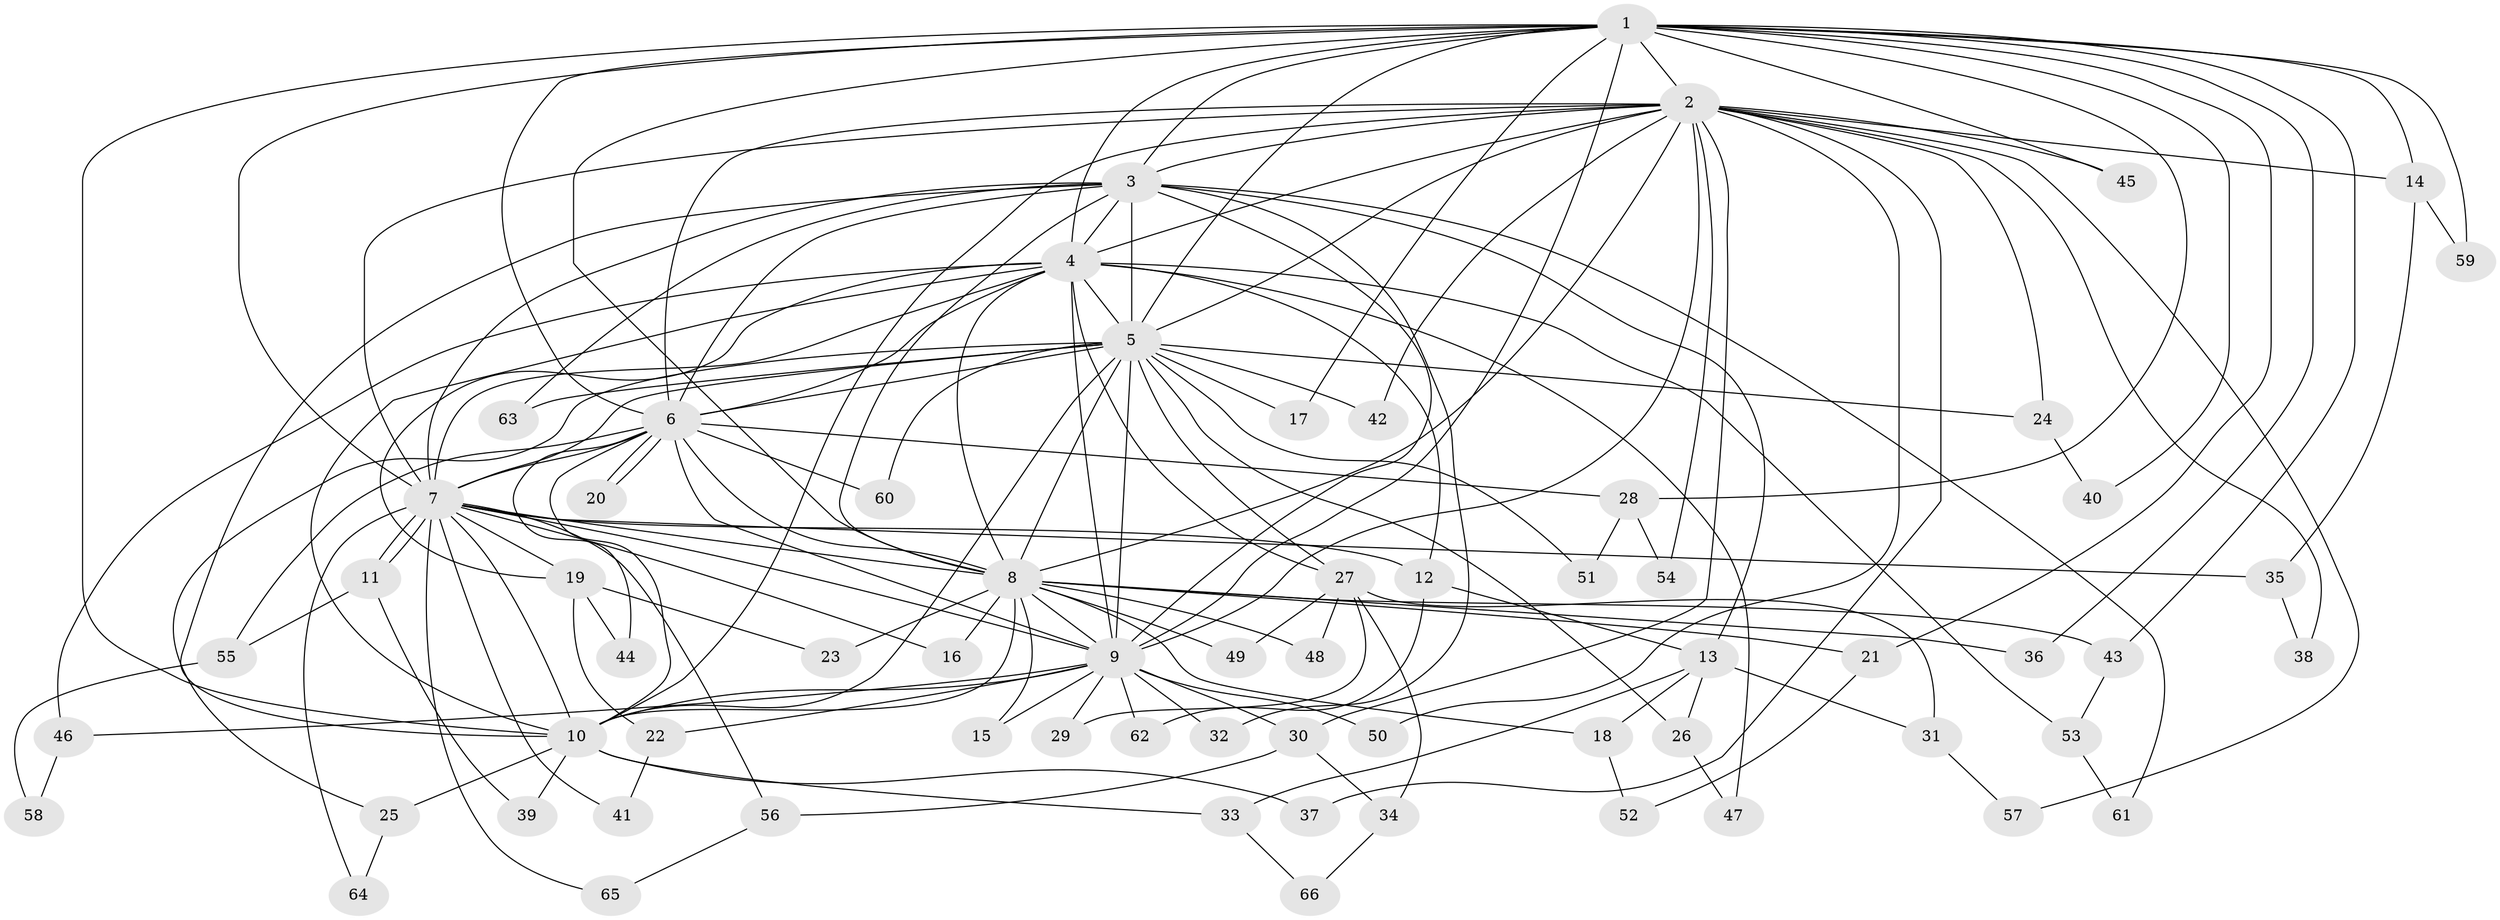 // Generated by graph-tools (version 1.1) at 2025/25/03/09/25 03:25:47]
// undirected, 66 vertices, 157 edges
graph export_dot {
graph [start="1"]
  node [color=gray90,style=filled];
  1;
  2;
  3;
  4;
  5;
  6;
  7;
  8;
  9;
  10;
  11;
  12;
  13;
  14;
  15;
  16;
  17;
  18;
  19;
  20;
  21;
  22;
  23;
  24;
  25;
  26;
  27;
  28;
  29;
  30;
  31;
  32;
  33;
  34;
  35;
  36;
  37;
  38;
  39;
  40;
  41;
  42;
  43;
  44;
  45;
  46;
  47;
  48;
  49;
  50;
  51;
  52;
  53;
  54;
  55;
  56;
  57;
  58;
  59;
  60;
  61;
  62;
  63;
  64;
  65;
  66;
  1 -- 2;
  1 -- 3;
  1 -- 4;
  1 -- 5;
  1 -- 6;
  1 -- 7;
  1 -- 8;
  1 -- 9;
  1 -- 10;
  1 -- 14;
  1 -- 17;
  1 -- 21;
  1 -- 28;
  1 -- 36;
  1 -- 40;
  1 -- 43;
  1 -- 45;
  1 -- 59;
  2 -- 3;
  2 -- 4;
  2 -- 5;
  2 -- 6;
  2 -- 7;
  2 -- 8;
  2 -- 9;
  2 -- 10;
  2 -- 14;
  2 -- 24;
  2 -- 30;
  2 -- 37;
  2 -- 38;
  2 -- 42;
  2 -- 45;
  2 -- 50;
  2 -- 54;
  2 -- 57;
  3 -- 4;
  3 -- 5;
  3 -- 6;
  3 -- 7;
  3 -- 8;
  3 -- 9;
  3 -- 10;
  3 -- 13;
  3 -- 32;
  3 -- 61;
  3 -- 63;
  4 -- 5;
  4 -- 6;
  4 -- 7;
  4 -- 8;
  4 -- 9;
  4 -- 10;
  4 -- 12;
  4 -- 19;
  4 -- 27;
  4 -- 46;
  4 -- 47;
  4 -- 53;
  5 -- 6;
  5 -- 7;
  5 -- 8;
  5 -- 9;
  5 -- 10;
  5 -- 17;
  5 -- 24;
  5 -- 25;
  5 -- 26;
  5 -- 27;
  5 -- 42;
  5 -- 51;
  5 -- 60;
  5 -- 63;
  6 -- 7;
  6 -- 8;
  6 -- 9;
  6 -- 10;
  6 -- 20;
  6 -- 20;
  6 -- 28;
  6 -- 44;
  6 -- 55;
  6 -- 60;
  7 -- 8;
  7 -- 9;
  7 -- 10;
  7 -- 11;
  7 -- 11;
  7 -- 12;
  7 -- 16;
  7 -- 19;
  7 -- 35;
  7 -- 41;
  7 -- 56;
  7 -- 64;
  7 -- 65;
  8 -- 9;
  8 -- 10;
  8 -- 15;
  8 -- 16;
  8 -- 18;
  8 -- 21;
  8 -- 23;
  8 -- 36;
  8 -- 43;
  8 -- 48;
  8 -- 49;
  9 -- 10;
  9 -- 15;
  9 -- 22;
  9 -- 29;
  9 -- 30;
  9 -- 32;
  9 -- 46;
  9 -- 50;
  9 -- 62;
  10 -- 25;
  10 -- 33;
  10 -- 37;
  10 -- 39;
  11 -- 39;
  11 -- 55;
  12 -- 13;
  12 -- 62;
  13 -- 18;
  13 -- 26;
  13 -- 31;
  13 -- 33;
  14 -- 35;
  14 -- 59;
  18 -- 52;
  19 -- 22;
  19 -- 23;
  19 -- 44;
  21 -- 52;
  22 -- 41;
  24 -- 40;
  25 -- 64;
  26 -- 47;
  27 -- 29;
  27 -- 31;
  27 -- 34;
  27 -- 48;
  27 -- 49;
  28 -- 51;
  28 -- 54;
  30 -- 34;
  30 -- 56;
  31 -- 57;
  33 -- 66;
  34 -- 66;
  35 -- 38;
  43 -- 53;
  46 -- 58;
  53 -- 61;
  55 -- 58;
  56 -- 65;
}
